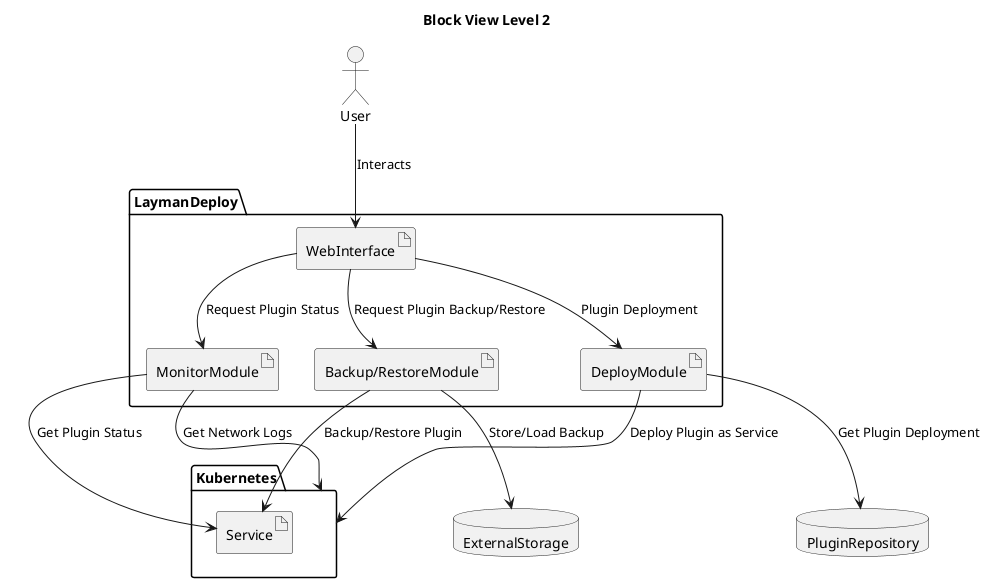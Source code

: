 @startuml
title Block View Level 2

actor User

package LaymanDeploy {
    artifact WebInterface
    artifact DeployModule
    artifact BackupModule as "Backup/RestoreModule"
    artifact MonitorModule
}

package Kubernetes {
    artifact Service
}

database PluginRepository
database ExternalStorage

User --> WebInterface: Interacts
WebInterface --> DeployModule: Plugin Deployment
DeployModule --> PluginRepository: Get Plugin Deployment
DeployModule --> Kubernetes: Deploy Plugin as Service

WebInterface --> BackupModule: Request Plugin Backup/Restore
BackupModule -> Service: Backup/Restore Plugin
BackupModule --> ExternalStorage: Store/Load Backup

WebInterface --> MonitorModule: Request Plugin Status
MonitorModule -> Service: Get Plugin Status
MonitorModule -> Kubernetes: Get Network Logs


@enduml